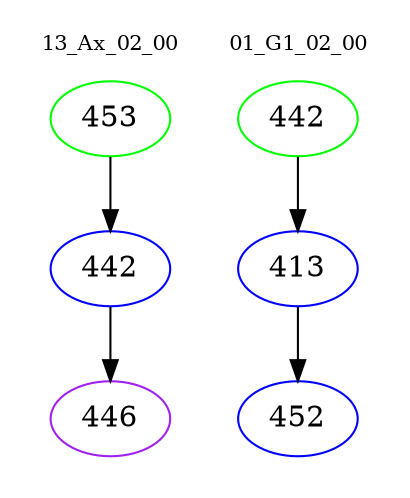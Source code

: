 digraph{
subgraph cluster_0 {
color = white
label = "13_Ax_02_00";
fontsize=10;
T0_453 [label="453", color="green"]
T0_453 -> T0_442 [color="black"]
T0_442 [label="442", color="blue"]
T0_442 -> T0_446 [color="black"]
T0_446 [label="446", color="purple"]
}
subgraph cluster_1 {
color = white
label = "01_G1_02_00";
fontsize=10;
T1_442 [label="442", color="green"]
T1_442 -> T1_413 [color="black"]
T1_413 [label="413", color="blue"]
T1_413 -> T1_452 [color="black"]
T1_452 [label="452", color="blue"]
}
}
